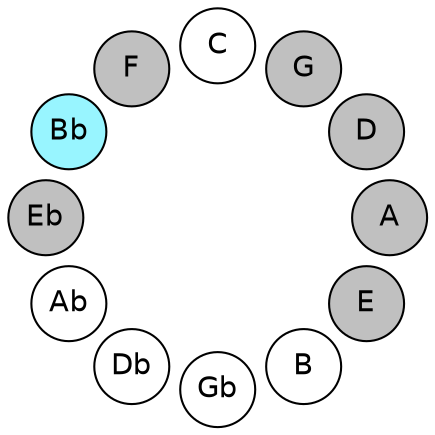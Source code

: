 
graph {

layout = circo;
mindist = .1

node [shape = circle, fontname = Helvetica, margin = 0, style = filled]
edge [style=invis]

subgraph 1 {
	E -- B -- Gb -- Db -- Ab -- Eb -- Bb -- F -- C -- G -- D -- A -- E
}

E [fillcolor = gray];
B [fillcolor = white];
Gb [fillcolor = white];
Db [fillcolor = white];
Ab [fillcolor = white];
Eb [fillcolor = gray];
Bb [fillcolor = cadetblue1];
F [fillcolor = gray];
C [fillcolor = white];
G [fillcolor = gray];
D [fillcolor = gray];
A [fillcolor = gray];
}
